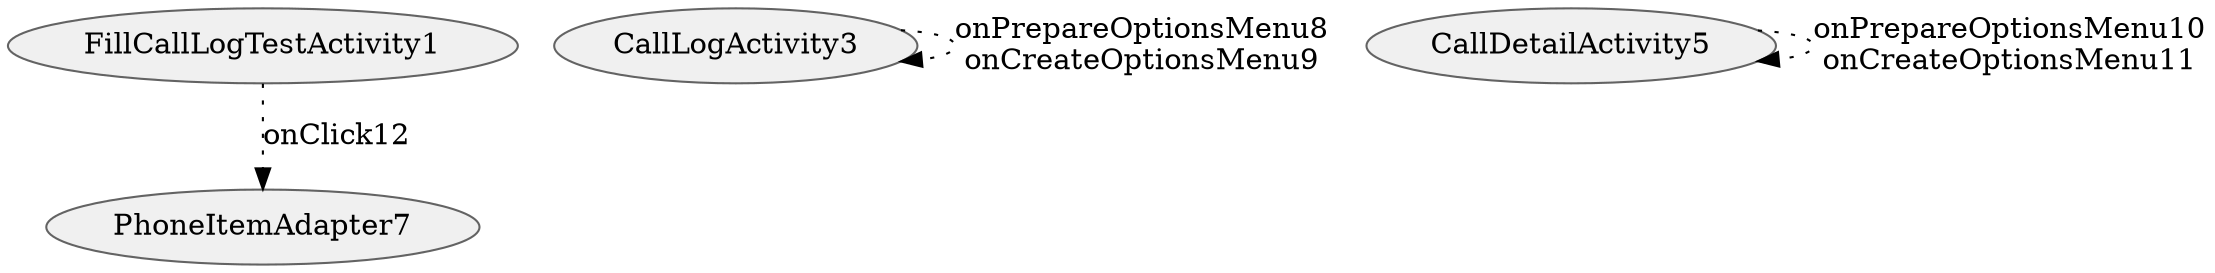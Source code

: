digraph {
fontname="Helvetica";
node[style="filled,solid", colorscheme=greys3, fillcolor=1, color=3];
PhoneItemAdapter7;
CallLogActivity3;
CallDetailActivity5;
FillCallLogTestActivity1;
CallLogActivity3 -> CallLogActivity3[label="onPrepareOptionsMenu8
onCreateOptionsMenu9",style=dotted];
CallDetailActivity5 -> CallDetailActivity5[label="onPrepareOptionsMenu10
onCreateOptionsMenu11",style=dotted];
FillCallLogTestActivity1 -> PhoneItemAdapter7[label="onClick12",style=dotted];
}